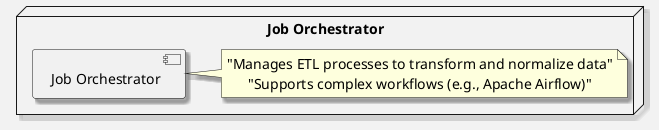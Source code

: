 ' ***********************************************************************
'  File: job_orchestrator.puml
'  Purpose: Defines a stylized Job Orchestrator component (e.g., Apache 
'           Airflow) for use in architecture diagrams.
'  Usage: Include this file in the main architecture diagram to visualize 
'         the Job Orchestrator component.
'  Author: Alan Szmyt
' ***********************************************************************

@startuml "Job Orchestrator Component"
skinparam backgroundColor #F2F2F2
skinparam shadowing true
skinparam defaultFontName Arial
skinparam defaultFontSize 14
skinparam defaultTextAlignment center

' Job Orchestrator Node
node "Job Orchestrator" as job_orchestrator {
    [<color:#336699><&process></color> Job Orchestrator]
    
    note right
    "Manages ETL processes to transform and normalize data"
    "Supports complex workflows (e.g., Apache Airflow)"
    end note
}
@enduml

